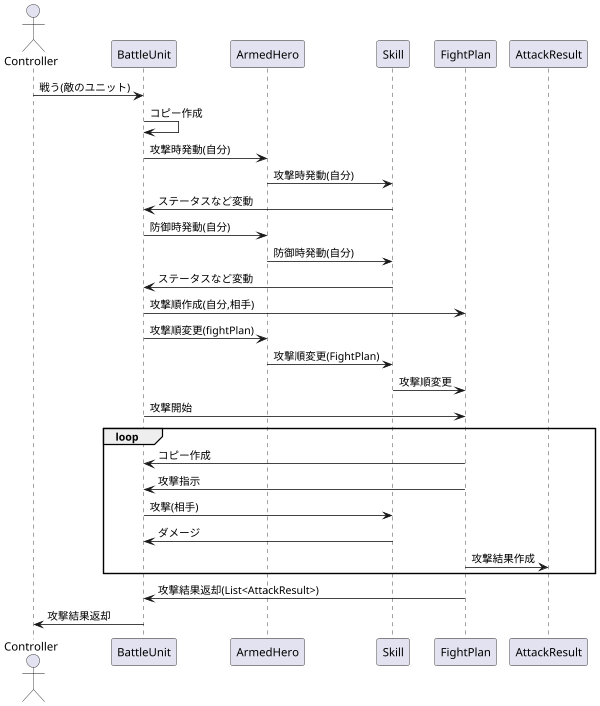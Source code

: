 @startuml
scale 600 width
actor Controller
Controller -> BattleUnit :戦う(敵のユニット)

BattleUnit-> BattleUnit : コピー作成
BattleUnit-> ArmedHero : 攻撃時発動(自分)
ArmedHero -> Skill: 攻撃時発動(自分)
BattleUnit<- Skill : ステータスなど変動
BattleUnit-> ArmedHero : 防御時発動(自分)
ArmedHero -> Skill: 防御時発動(自分)
BattleUnit<- Skill : ステータスなど変動
BattleUnit -> FightPlan: 攻撃順作成(自分,相手)
BattleUnit-> ArmedHero : 攻撃順変更(fightPlan)
ArmedHero -> Skill: 攻撃順変更(FightPlan)
Skill -> FightPlan: 攻撃順変更
BattleUnit -> FightPlan:攻撃開始
loop
BattleUnit <- FightPlan:コピー作成
BattleUnit <- FightPlan:攻撃指示
BattleUnit -> Skill :攻撃(相手)
BattleUnit <- Skill :ダメージ
FightPlan -> AttackResult:攻撃結果作成
end
BattleUnit <- FightPlan:攻撃結果返却(List<AttackResult>)
Controller<- BattleUnit :攻撃結果返却

@enduml